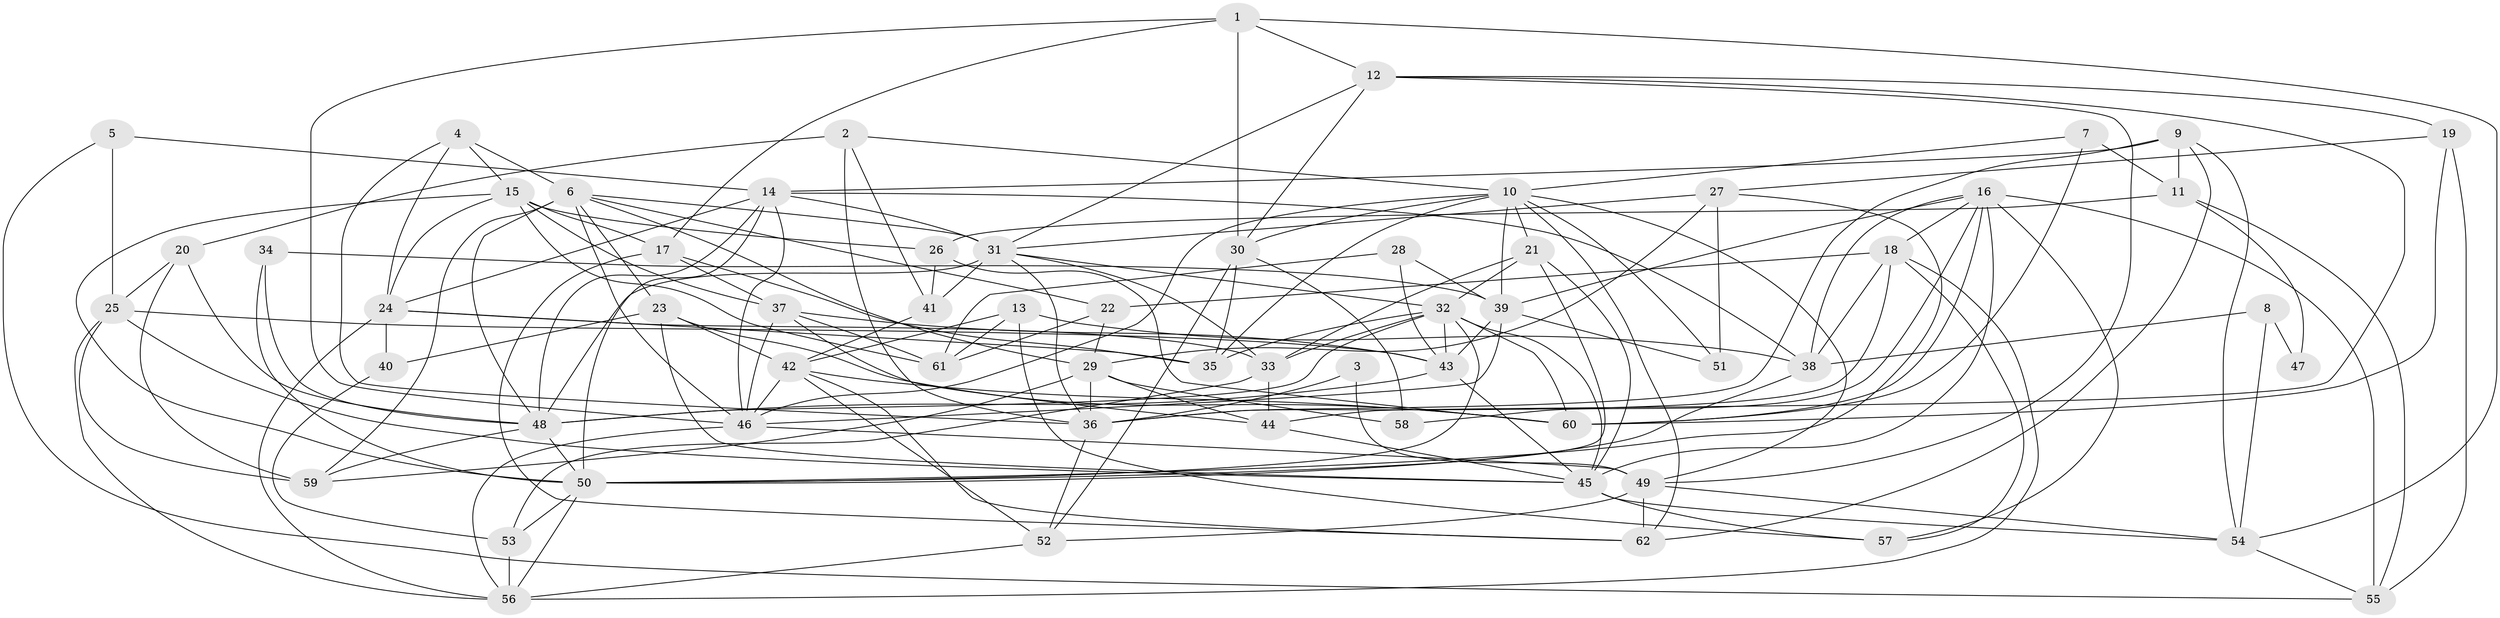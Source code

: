 // original degree distribution, {4: 0.2903225806451613, 5: 0.1774193548387097, 2: 0.1532258064516129, 3: 0.24193548387096775, 6: 0.06451612903225806, 8: 0.008064516129032258, 7: 0.056451612903225805, 9: 0.008064516129032258}
// Generated by graph-tools (version 1.1) at 2025/02/03/09/25 03:02:09]
// undirected, 62 vertices, 173 edges
graph export_dot {
graph [start="1"]
  node [color=gray90,style=filled];
  1;
  2;
  3;
  4;
  5;
  6;
  7;
  8;
  9;
  10;
  11;
  12;
  13;
  14;
  15;
  16;
  17;
  18;
  19;
  20;
  21;
  22;
  23;
  24;
  25;
  26;
  27;
  28;
  29;
  30;
  31;
  32;
  33;
  34;
  35;
  36;
  37;
  38;
  39;
  40;
  41;
  42;
  43;
  44;
  45;
  46;
  47;
  48;
  49;
  50;
  51;
  52;
  53;
  54;
  55;
  56;
  57;
  58;
  59;
  60;
  61;
  62;
  1 -- 12 [weight=1.0];
  1 -- 17 [weight=1.0];
  1 -- 30 [weight=1.0];
  1 -- 46 [weight=1.0];
  1 -- 54 [weight=1.0];
  2 -- 10 [weight=1.0];
  2 -- 20 [weight=1.0];
  2 -- 36 [weight=1.0];
  2 -- 41 [weight=1.0];
  3 -- 36 [weight=1.0];
  3 -- 49 [weight=1.0];
  4 -- 6 [weight=1.0];
  4 -- 15 [weight=1.0];
  4 -- 24 [weight=1.0];
  4 -- 36 [weight=1.0];
  5 -- 14 [weight=1.0];
  5 -- 25 [weight=1.0];
  5 -- 55 [weight=1.0];
  6 -- 22 [weight=1.0];
  6 -- 23 [weight=1.0];
  6 -- 29 [weight=1.0];
  6 -- 31 [weight=2.0];
  6 -- 46 [weight=1.0];
  6 -- 48 [weight=1.0];
  6 -- 59 [weight=1.0];
  7 -- 10 [weight=1.0];
  7 -- 11 [weight=1.0];
  7 -- 60 [weight=1.0];
  8 -- 38 [weight=3.0];
  8 -- 47 [weight=2.0];
  8 -- 54 [weight=1.0];
  9 -- 11 [weight=1.0];
  9 -- 14 [weight=1.0];
  9 -- 36 [weight=1.0];
  9 -- 54 [weight=1.0];
  9 -- 62 [weight=1.0];
  10 -- 21 [weight=1.0];
  10 -- 30 [weight=1.0];
  10 -- 35 [weight=1.0];
  10 -- 39 [weight=1.0];
  10 -- 46 [weight=1.0];
  10 -- 49 [weight=1.0];
  10 -- 51 [weight=1.0];
  10 -- 62 [weight=1.0];
  11 -- 26 [weight=1.0];
  11 -- 47 [weight=2.0];
  11 -- 55 [weight=1.0];
  12 -- 19 [weight=1.0];
  12 -- 30 [weight=1.0];
  12 -- 31 [weight=1.0];
  12 -- 44 [weight=1.0];
  12 -- 49 [weight=1.0];
  13 -- 38 [weight=1.0];
  13 -- 42 [weight=2.0];
  13 -- 57 [weight=1.0];
  13 -- 61 [weight=1.0];
  14 -- 24 [weight=1.0];
  14 -- 31 [weight=1.0];
  14 -- 38 [weight=1.0];
  14 -- 46 [weight=1.0];
  14 -- 48 [weight=1.0];
  14 -- 50 [weight=2.0];
  15 -- 17 [weight=1.0];
  15 -- 24 [weight=1.0];
  15 -- 26 [weight=1.0];
  15 -- 37 [weight=1.0];
  15 -- 50 [weight=1.0];
  15 -- 61 [weight=1.0];
  16 -- 18 [weight=1.0];
  16 -- 38 [weight=1.0];
  16 -- 39 [weight=1.0];
  16 -- 45 [weight=1.0];
  16 -- 55 [weight=1.0];
  16 -- 57 [weight=1.0];
  16 -- 58 [weight=1.0];
  16 -- 60 [weight=1.0];
  17 -- 35 [weight=1.0];
  17 -- 37 [weight=1.0];
  17 -- 62 [weight=1.0];
  18 -- 22 [weight=1.0];
  18 -- 36 [weight=1.0];
  18 -- 38 [weight=1.0];
  18 -- 56 [weight=1.0];
  18 -- 57 [weight=1.0];
  19 -- 27 [weight=1.0];
  19 -- 55 [weight=1.0];
  19 -- 60 [weight=1.0];
  20 -- 25 [weight=1.0];
  20 -- 48 [weight=1.0];
  20 -- 59 [weight=1.0];
  21 -- 32 [weight=1.0];
  21 -- 33 [weight=1.0];
  21 -- 45 [weight=1.0];
  21 -- 50 [weight=1.0];
  22 -- 29 [weight=1.0];
  22 -- 61 [weight=1.0];
  23 -- 40 [weight=1.0];
  23 -- 42 [weight=1.0];
  23 -- 45 [weight=1.0];
  23 -- 60 [weight=1.0];
  24 -- 33 [weight=1.0];
  24 -- 35 [weight=1.0];
  24 -- 40 [weight=1.0];
  24 -- 56 [weight=1.0];
  25 -- 43 [weight=1.0];
  25 -- 45 [weight=1.0];
  25 -- 56 [weight=1.0];
  25 -- 59 [weight=1.0];
  26 -- 41 [weight=1.0];
  26 -- 60 [weight=1.0];
  27 -- 29 [weight=1.0];
  27 -- 31 [weight=1.0];
  27 -- 50 [weight=1.0];
  27 -- 51 [weight=1.0];
  28 -- 39 [weight=1.0];
  28 -- 43 [weight=1.0];
  28 -- 61 [weight=1.0];
  29 -- 36 [weight=1.0];
  29 -- 44 [weight=1.0];
  29 -- 58 [weight=1.0];
  29 -- 59 [weight=1.0];
  30 -- 35 [weight=1.0];
  30 -- 52 [weight=1.0];
  30 -- 58 [weight=1.0];
  31 -- 32 [weight=1.0];
  31 -- 33 [weight=1.0];
  31 -- 36 [weight=1.0];
  31 -- 41 [weight=2.0];
  31 -- 48 [weight=2.0];
  32 -- 33 [weight=1.0];
  32 -- 35 [weight=1.0];
  32 -- 43 [weight=1.0];
  32 -- 45 [weight=1.0];
  32 -- 48 [weight=1.0];
  32 -- 50 [weight=2.0];
  32 -- 60 [weight=1.0];
  33 -- 44 [weight=1.0];
  33 -- 53 [weight=1.0];
  34 -- 39 [weight=2.0];
  34 -- 48 [weight=2.0];
  34 -- 50 [weight=1.0];
  36 -- 52 [weight=1.0];
  37 -- 43 [weight=1.0];
  37 -- 44 [weight=1.0];
  37 -- 46 [weight=1.0];
  37 -- 61 [weight=1.0];
  38 -- 50 [weight=1.0];
  39 -- 43 [weight=1.0];
  39 -- 46 [weight=1.0];
  39 -- 51 [weight=1.0];
  40 -- 53 [weight=1.0];
  41 -- 42 [weight=1.0];
  42 -- 46 [weight=1.0];
  42 -- 52 [weight=1.0];
  42 -- 60 [weight=1.0];
  42 -- 62 [weight=1.0];
  43 -- 45 [weight=1.0];
  43 -- 48 [weight=1.0];
  44 -- 45 [weight=1.0];
  45 -- 54 [weight=1.0];
  45 -- 57 [weight=1.0];
  46 -- 49 [weight=1.0];
  46 -- 56 [weight=1.0];
  48 -- 50 [weight=1.0];
  48 -- 59 [weight=1.0];
  49 -- 52 [weight=2.0];
  49 -- 54 [weight=1.0];
  49 -- 62 [weight=1.0];
  50 -- 53 [weight=1.0];
  50 -- 56 [weight=1.0];
  52 -- 56 [weight=1.0];
  53 -- 56 [weight=1.0];
  54 -- 55 [weight=1.0];
}
